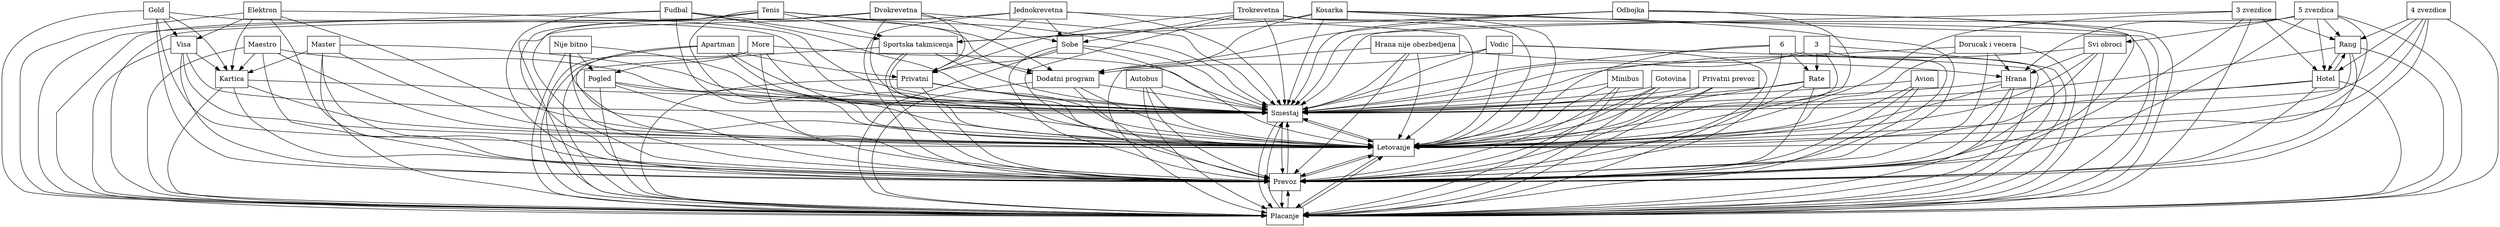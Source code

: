 digraph{
graph [rankdir=TB];
node [shape=box];
edge [arrowhead=normal];
0[label="Tenis",]
1[label="Rang",]
2[label="Elektron",]
3[label="Smestaj",]
4[label="Hrana nije obezbedjena",]
5[label="Autobus",]
6[label="Kosarka",]
7[label="Fudbal",]
8[label="Sportska takmicenja",]
9[label="Kartica",]
10[label="Vodic",]
11[label="Apartman",]
12[label="Nije bitno",]
13[label="Maestro",]
14[label="Letovanje",]
15[label="Svi obroci",]
16[label="Dodatni program",]
17[label="Gold",]
18[label="Master",]
19[label="Sobe",]
20[label="Placanje",]
21[label="Pogled",]
22[label="Dvokrevetna",]
23[label="Rate",]
24[label="Visa",]
25[label="Minibus",]
26[label="Dorucak i vecera",]
27[label="3 zvezdice",]
28[label="Gotovina",]
29[label="Hotel",]
30[label="Hrana",]
31[label="Privatni",]
32[label="3",]
33[label="Privatni prevoz",]
34[label="Avion",]
35[label="Jednokrevetna",]
36[label="More",]
37[label="Prevoz",]
38[label="Odbojka",]
39[label="4 zvezdice",]
40[label="6",]
41[label="5 zvezdica",]
42[label="Trokrevetna",]
0->3[label="",]
0->8[label="",]
0->14[label="",]
0->16[label="",]
0->20[label="",]
0->37[label="",]
1->3[label="",]
1->14[label="",]
1->20[label="",]
1->29[label="",]
1->37[label="",]
2->3[label="",]
2->9[label="",]
2->14[label="",]
2->20[label="",]
2->24[label="",]
2->37[label="",]
3->14[label="",]
3->20[label="",]
3->37[label="",]
4->3[label="",]
4->14[label="",]
4->20[label="",]
4->30[label="",]
4->37[label="",]
5->3[label="",]
5->14[label="",]
5->20[label="",]
5->37[label="",]
6->3[label="",]
6->8[label="",]
6->14[label="",]
6->16[label="",]
6->20[label="",]
6->37[label="",]
7->3[label="",]
7->8[label="",]
7->14[label="",]
7->16[label="",]
7->20[label="",]
7->37[label="",]
8->3[label="",]
8->14[label="",]
8->16[label="",]
8->20[label="",]
8->37[label="",]
9->3[label="",]
9->14[label="",]
9->20[label="",]
9->37[label="",]
10->3[label="",]
10->14[label="",]
10->16[label="",]
10->20[label="",]
10->37[label="",]
11->3[label="",]
11->14[label="",]
11->20[label="",]
11->31[label="",]
11->37[label="",]
12->3[label="",]
12->14[label="",]
12->20[label="",]
12->21[label="",]
12->37[label="",]
13->3[label="",]
13->9[label="",]
13->14[label="",]
13->20[label="",]
13->37[label="",]
14->3[label="",]
14->20[label="",]
14->37[label="",]
15->3[label="",]
15->14[label="",]
15->20[label="",]
15->30[label="",]
15->37[label="",]
16->3[label="",]
16->14[label="",]
16->20[label="",]
16->37[label="",]
17->3[label="",]
17->9[label="",]
17->14[label="",]
17->20[label="",]
17->24[label="",]
17->37[label="",]
18->3[label="",]
18->9[label="",]
18->14[label="",]
18->20[label="",]
18->37[label="",]
19->3[label="",]
19->14[label="",]
19->20[label="",]
19->31[label="",]
19->37[label="",]
20->3[label="",]
20->14[label="",]
20->37[label="",]
21->3[label="",]
21->14[label="",]
21->20[label="",]
21->37[label="",]
22->3[label="",]
22->14[label="",]
22->19[label="",]
22->20[label="",]
22->31[label="",]
22->37[label="",]
23->3[label="",]
23->14[label="",]
23->20[label="",]
23->37[label="",]
24->3[label="",]
24->9[label="",]
24->14[label="",]
24->20[label="",]
24->37[label="",]
25->3[label="",]
25->14[label="",]
25->20[label="",]
25->37[label="",]
26->3[label="",]
26->14[label="",]
26->20[label="",]
26->30[label="",]
26->37[label="",]
27->1[label="",]
27->3[label="",]
27->14[label="",]
27->20[label="",]
27->29[label="",]
27->37[label="",]
28->3[label="",]
28->14[label="",]
28->20[label="",]
28->37[label="",]
29->1[label="",]
29->3[label="",]
29->14[label="",]
29->20[label="",]
29->37[label="",]
30->3[label="",]
30->14[label="",]
30->20[label="",]
30->37[label="",]
31->3[label="",]
31->14[label="",]
31->20[label="",]
31->37[label="",]
32->3[label="",]
32->14[label="",]
32->20[label="",]
32->23[label="",]
32->37[label="",]
33->3[label="",]
33->14[label="",]
33->20[label="",]
33->37[label="",]
34->3[label="",]
34->14[label="",]
34->20[label="",]
34->37[label="",]
35->3[label="",]
35->14[label="",]
35->19[label="",]
35->20[label="",]
35->31[label="",]
35->37[label="",]
36->3[label="",]
36->14[label="",]
36->20[label="",]
36->21[label="",]
36->37[label="",]
37->3[label="",]
37->14[label="",]
37->20[label="",]
38->3[label="",]
38->8[label="",]
38->14[label="",]
38->16[label="",]
38->20[label="",]
38->37[label="",]
39->1[label="",]
39->3[label="",]
39->14[label="",]
39->20[label="",]
39->29[label="",]
39->37[label="",]
40->3[label="",]
40->14[label="",]
40->20[label="",]
40->23[label="",]
40->37[label="",]
41->1[label="",]
41->3[label="",]
41->14[label="",]
41->15[label="",]
41->20[label="",]
41->29[label="",]
41->30[label="",]
41->37[label="",]
42->3[label="",]
42->14[label="",]
42->19[label="",]
42->20[label="",]
42->31[label="",]
42->37[label="",]
}

